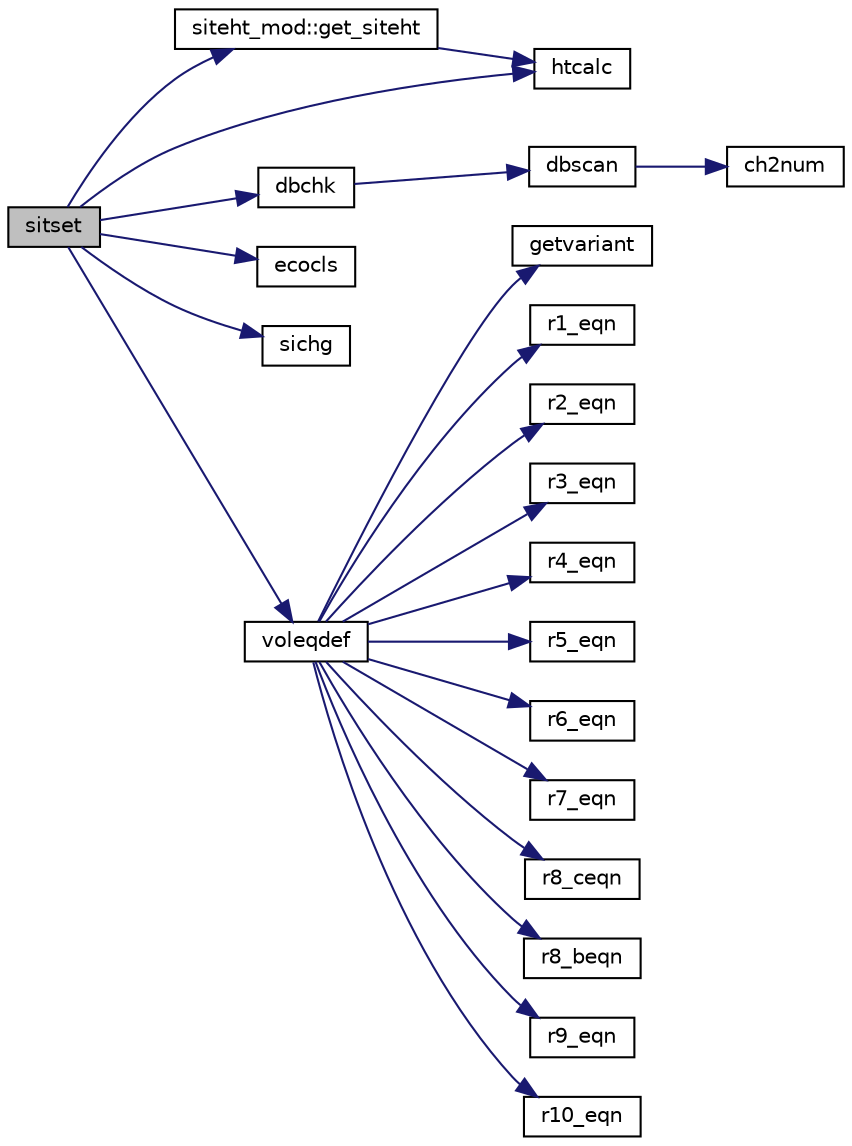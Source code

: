 digraph "sitset"
{
  edge [fontname="Helvetica",fontsize="10",labelfontname="Helvetica",labelfontsize="10"];
  node [fontname="Helvetica",fontsize="10",shape=record];
  rankdir="LR";
  Node1 [label="sitset",height=0.2,width=0.4,color="black", fillcolor="grey75", style="filled", fontcolor="black"];
  Node1 -> Node2 [color="midnightblue",fontsize="10",style="solid",fontname="Helvetica"];
  Node2 [label="siteht_mod::get_siteht",height=0.2,width=0.4,color="black", fillcolor="white", style="filled",URL="$namespacesiteht__mod.html#af254579d528049367a3fb0aa3335b592"];
  Node2 -> Node3 [color="midnightblue",fontsize="10",style="solid",fontname="Helvetica"];
  Node3 [label="htcalc",height=0.2,width=0.4,color="black", fillcolor="white", style="filled",URL="$htcalc_8f.html#a13e03da21d41270c48705a0d8b3dd242",tooltip="Calculate site height. "];
  Node1 -> Node4 [color="midnightblue",fontsize="10",style="solid",fontname="Helvetica"];
  Node4 [label="dbchk",height=0.2,width=0.4,color="black", fillcolor="white", style="filled",URL="$dbchk_8f.html#a50e82b8d87ebaeb63d8e1abab05bc20b"];
  Node4 -> Node5 [color="midnightblue",fontsize="10",style="solid",fontname="Helvetica"];
  Node5 [label="dbscan",height=0.2,width=0.4,color="black", fillcolor="white", style="filled",URL="$dbscan_8f.html#a18f1eb65a1dbf6141e44b1ac4a10757e"];
  Node5 -> Node6 [color="midnightblue",fontsize="10",style="solid",fontname="Helvetica"];
  Node6 [label="ch2num",height=0.2,width=0.4,color="black", fillcolor="white", style="filled",URL="$ch2num_8f.html#acc5a9987290b4e6c8cfe65bd2cd93540"];
  Node1 -> Node7 [color="midnightblue",fontsize="10",style="solid",fontname="Helvetica"];
  Node7 [label="ecocls",height=0.2,width=0.4,color="black", fillcolor="white", style="filled",URL="$ecocls_8f.html#adf38661331f3ce60f7bb79b6bc3f64df"];
  Node1 -> Node8 [color="midnightblue",fontsize="10",style="solid",fontname="Helvetica"];
  Node8 [label="sichg",height=0.2,width=0.4,color="black", fillcolor="white", style="filled",URL="$sichg_8f.html#a50ab5a0d1819114d6b8b1296c83a4535"];
  Node1 -> Node3 [color="midnightblue",fontsize="10",style="solid",fontname="Helvetica"];
  Node1 -> Node9 [color="midnightblue",fontsize="10",style="solid",fontname="Helvetica"];
  Node9 [label="voleqdef",height=0.2,width=0.4,color="black", fillcolor="white", style="filled",URL="$voleqdef_8f.html#ae1caf616997c5488223525b35ad26278"];
  Node9 -> Node10 [color="midnightblue",fontsize="10",style="solid",fontname="Helvetica"];
  Node10 [label="getvariant",height=0.2,width=0.4,color="black", fillcolor="white", style="filled",URL="$voleqdef_8f.html#a25d2d79916c0e4f44aa1e1f7d95e6cc6"];
  Node9 -> Node11 [color="midnightblue",fontsize="10",style="solid",fontname="Helvetica"];
  Node11 [label="r1_eqn",height=0.2,width=0.4,color="black", fillcolor="white", style="filled",URL="$voleqdef_8f.html#a75e823718181a12673c2c3b95736f216"];
  Node9 -> Node12 [color="midnightblue",fontsize="10",style="solid",fontname="Helvetica"];
  Node12 [label="r2_eqn",height=0.2,width=0.4,color="black", fillcolor="white", style="filled",URL="$voleqdef_8f.html#a442badfa077b45ab50fb4a658c3b3642"];
  Node9 -> Node13 [color="midnightblue",fontsize="10",style="solid",fontname="Helvetica"];
  Node13 [label="r3_eqn",height=0.2,width=0.4,color="black", fillcolor="white", style="filled",URL="$voleqdef_8f.html#a97e324b69f58b2b8ebd049e846be2cc4"];
  Node9 -> Node14 [color="midnightblue",fontsize="10",style="solid",fontname="Helvetica"];
  Node14 [label="r4_eqn",height=0.2,width=0.4,color="black", fillcolor="white", style="filled",URL="$voleqdef_8f.html#ae37c9a27f36f05343d426b65ff7520d0"];
  Node9 -> Node15 [color="midnightblue",fontsize="10",style="solid",fontname="Helvetica"];
  Node15 [label="r5_eqn",height=0.2,width=0.4,color="black", fillcolor="white", style="filled",URL="$voleqdef_8f.html#a67ce056b5ff701770330eba3de8646a7"];
  Node9 -> Node16 [color="midnightblue",fontsize="10",style="solid",fontname="Helvetica"];
  Node16 [label="r6_eqn",height=0.2,width=0.4,color="black", fillcolor="white", style="filled",URL="$voleqdef_8f.html#a73b6531f2ae2e7427936ddce0fab546c"];
  Node9 -> Node17 [color="midnightblue",fontsize="10",style="solid",fontname="Helvetica"];
  Node17 [label="r7_eqn",height=0.2,width=0.4,color="black", fillcolor="white", style="filled",URL="$voleqdef_8f.html#a53d1a9bfe1531af5fafead33101ed425"];
  Node9 -> Node18 [color="midnightblue",fontsize="10",style="solid",fontname="Helvetica"];
  Node18 [label="r8_ceqn",height=0.2,width=0.4,color="black", fillcolor="white", style="filled",URL="$voleqdef_8f.html#a52084e45f11a8b651a4882de04dc57ba"];
  Node9 -> Node19 [color="midnightblue",fontsize="10",style="solid",fontname="Helvetica"];
  Node19 [label="r8_beqn",height=0.2,width=0.4,color="black", fillcolor="white", style="filled",URL="$voleqdef_8f.html#a3c2541e83e3925c61a18e1ace491e7b6"];
  Node9 -> Node20 [color="midnightblue",fontsize="10",style="solid",fontname="Helvetica"];
  Node20 [label="r9_eqn",height=0.2,width=0.4,color="black", fillcolor="white", style="filled",URL="$voleqdef_8f.html#ad94aa06dfdc69f8ea88c31f1a5b6bd8b"];
  Node9 -> Node21 [color="midnightblue",fontsize="10",style="solid",fontname="Helvetica"];
  Node21 [label="r10_eqn",height=0.2,width=0.4,color="black", fillcolor="white", style="filled",URL="$voleqdef_8f.html#a6b031a434aad21f631b70a2fb9f46a3f"];
}
